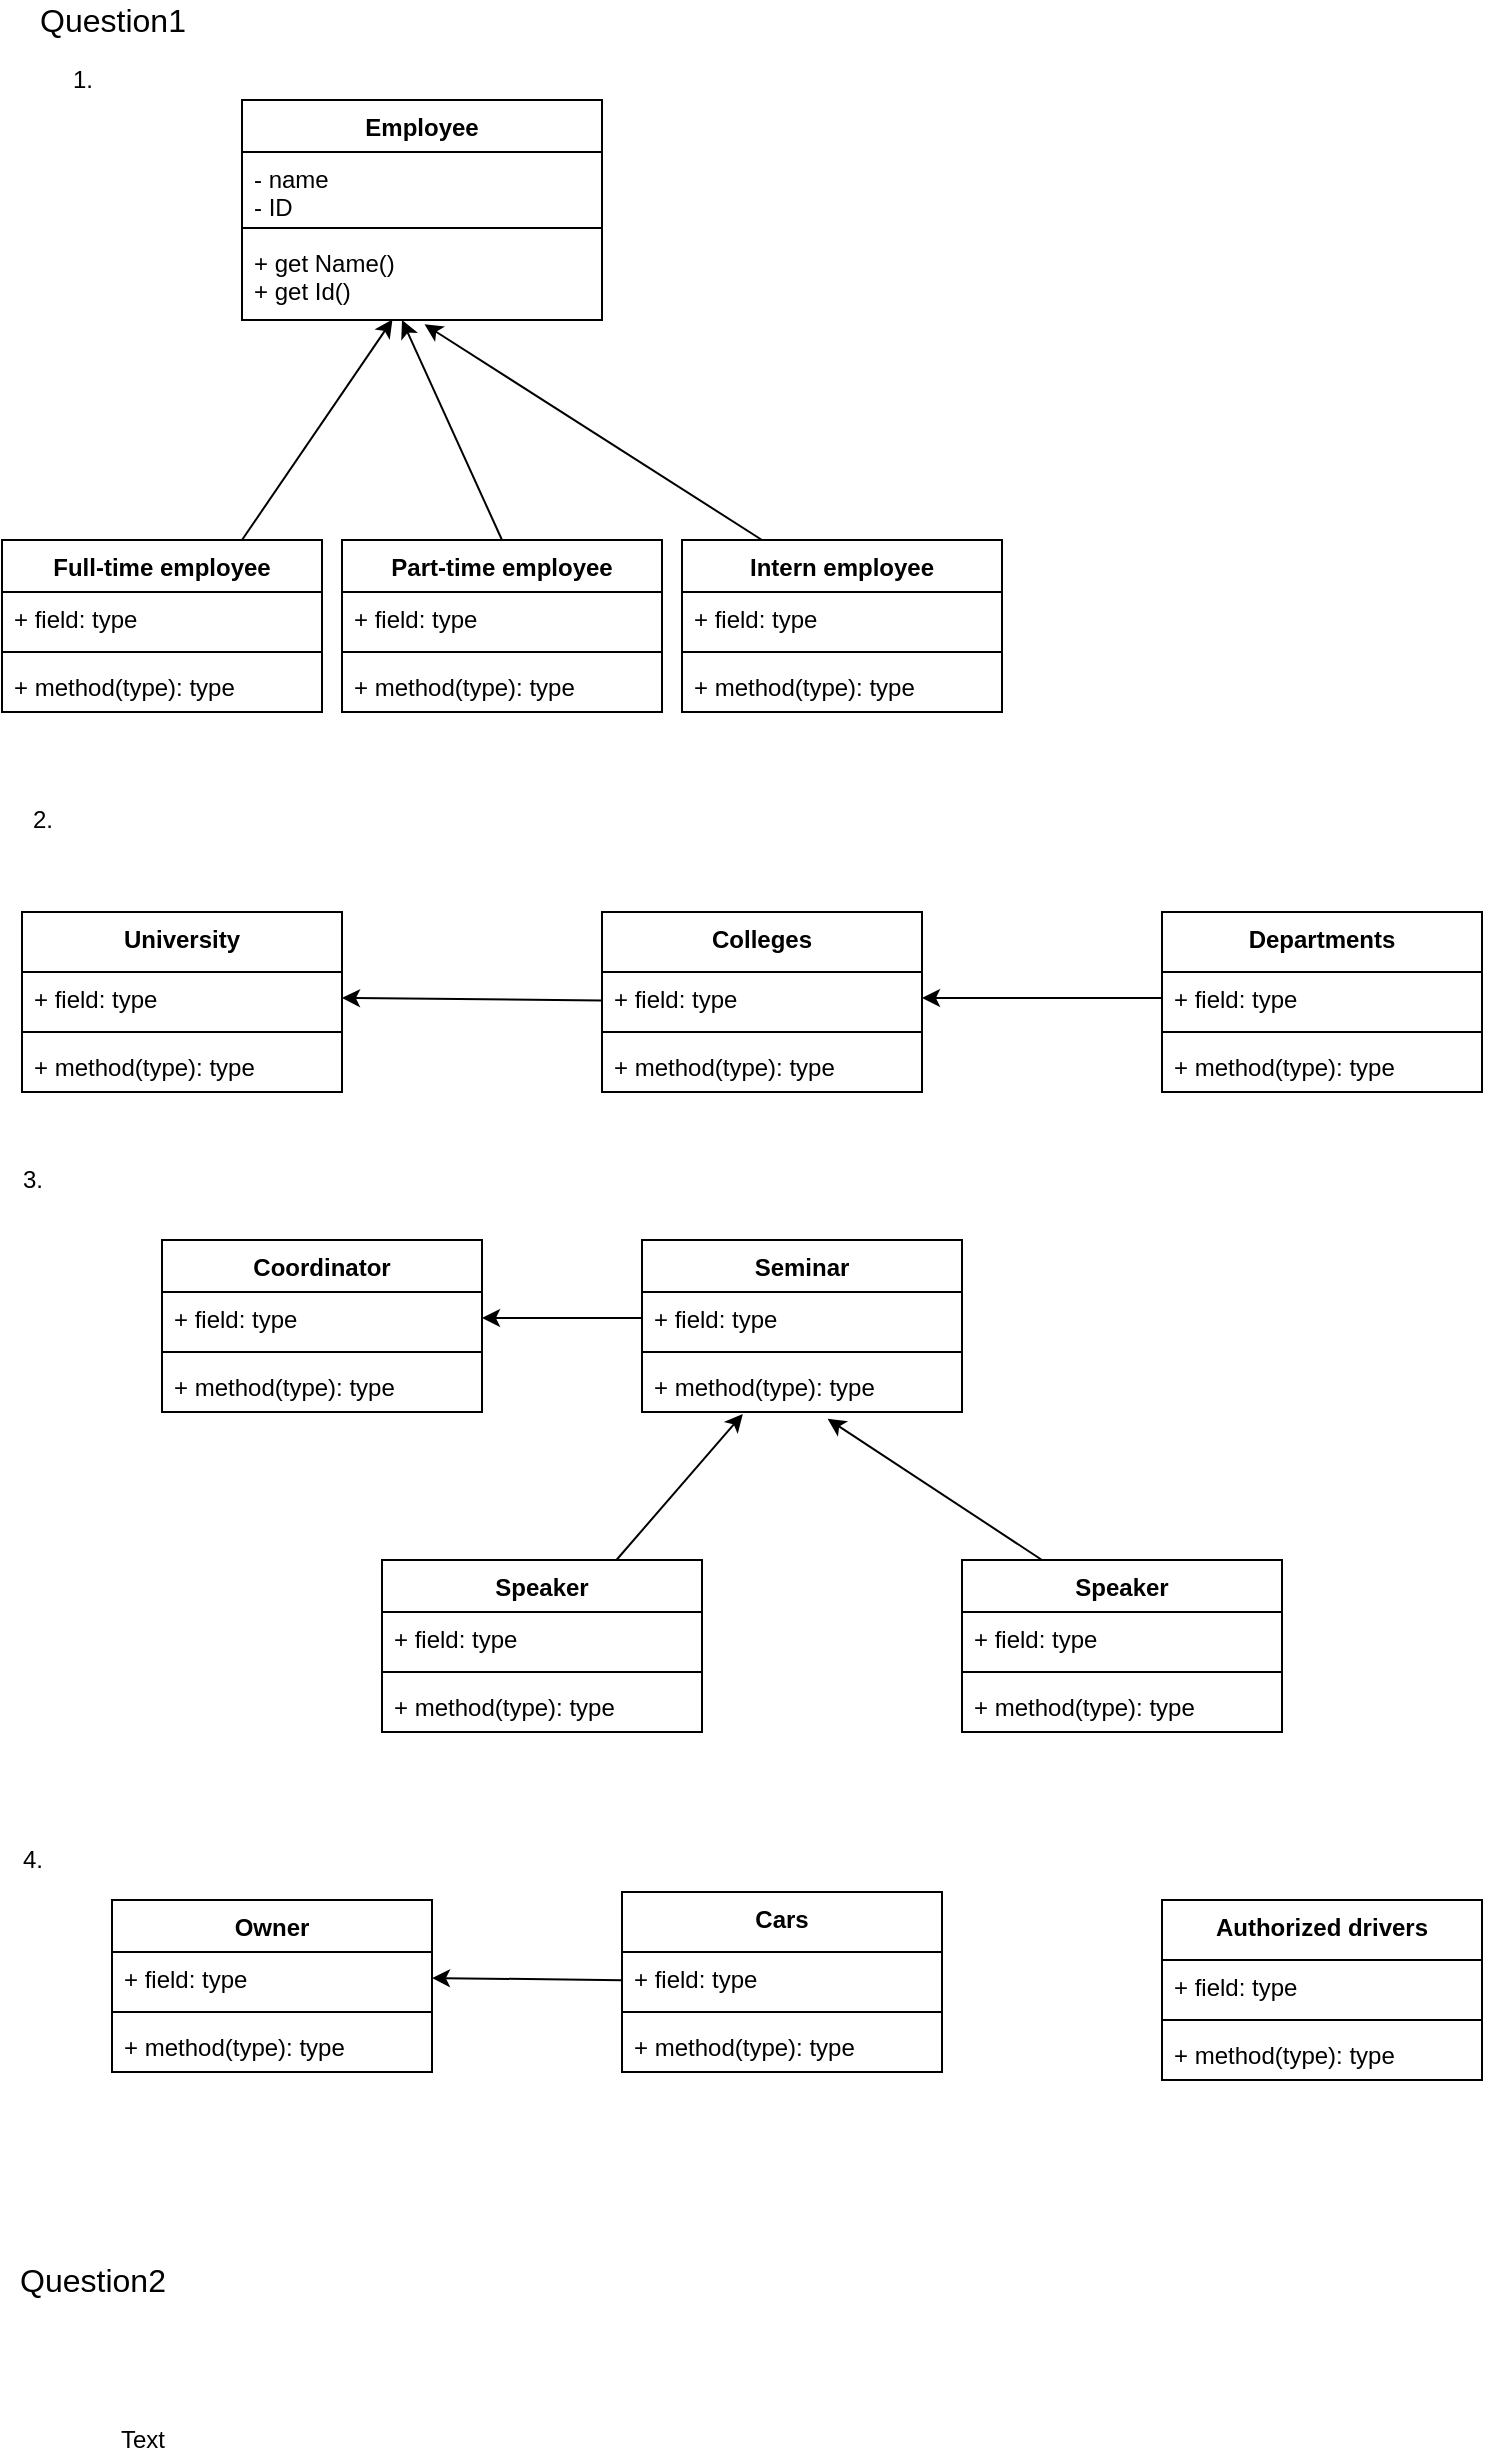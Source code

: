 <mxfile version="15.2.9" type="github">
  <diagram name="Page-1" id="929967ad-93f9-6ef4-fab6-5d389245f69c">
    <mxGraphModel dx="1038" dy="579" grid="1" gridSize="10" guides="1" tooltips="1" connect="1" arrows="1" fold="1" page="1" pageScale="1.5" pageWidth="1169" pageHeight="826" background="none" math="0" shadow="0">
      <root>
        <mxCell id="0" style=";html=1;" />
        <mxCell id="1" style=";html=1;" parent="0" />
        <mxCell id="pVyKS3Zhb-aqhYv4_YSG-1" value="&lt;font style=&quot;font-size: 16px&quot;&gt;Question1&lt;/font&gt;" style="text;html=1;resizable=0;autosize=1;align=center;verticalAlign=middle;points=[];fillColor=none;strokeColor=none;rounded=0;" vertex="1" parent="1">
          <mxGeometry x="20" y="40" width="90" height="20" as="geometry" />
        </mxCell>
        <mxCell id="pVyKS3Zhb-aqhYv4_YSG-3" value="1." style="text;html=1;resizable=0;autosize=1;align=center;verticalAlign=middle;points=[];fillColor=none;strokeColor=none;rounded=0;" vertex="1" parent="1">
          <mxGeometry x="35" y="70" width="30" height="20" as="geometry" />
        </mxCell>
        <mxCell id="pVyKS3Zhb-aqhYv4_YSG-24" value="Employee" style="swimlane;fontStyle=1;align=center;verticalAlign=top;childLayout=stackLayout;horizontal=1;startSize=26;horizontalStack=0;resizeParent=1;resizeParentMax=0;resizeLast=0;collapsible=1;marginBottom=0;" vertex="1" parent="1">
          <mxGeometry x="130" y="90" width="180" height="110" as="geometry" />
        </mxCell>
        <mxCell id="pVyKS3Zhb-aqhYv4_YSG-25" value="- name&#xa;- ID" style="text;strokeColor=none;fillColor=none;align=left;verticalAlign=top;spacingLeft=4;spacingRight=4;overflow=hidden;rotatable=0;points=[[0,0.5],[1,0.5]];portConstraint=eastwest;" vertex="1" parent="pVyKS3Zhb-aqhYv4_YSG-24">
          <mxGeometry y="26" width="180" height="34" as="geometry" />
        </mxCell>
        <mxCell id="pVyKS3Zhb-aqhYv4_YSG-26" value="" style="line;strokeWidth=1;fillColor=none;align=left;verticalAlign=middle;spacingTop=-1;spacingLeft=3;spacingRight=3;rotatable=0;labelPosition=right;points=[];portConstraint=eastwest;" vertex="1" parent="pVyKS3Zhb-aqhYv4_YSG-24">
          <mxGeometry y="60" width="180" height="8" as="geometry" />
        </mxCell>
        <mxCell id="pVyKS3Zhb-aqhYv4_YSG-27" value="+ get Name()&#xa;+ get Id()" style="text;strokeColor=none;fillColor=none;align=left;verticalAlign=top;spacingLeft=4;spacingRight=4;overflow=hidden;rotatable=0;points=[[0,0.5],[1,0.5]];portConstraint=eastwest;" vertex="1" parent="pVyKS3Zhb-aqhYv4_YSG-24">
          <mxGeometry y="68" width="180" height="42" as="geometry" />
        </mxCell>
        <mxCell id="pVyKS3Zhb-aqhYv4_YSG-68" style="edgeStyle=none;rounded=0;orthogonalLoop=1;jettySize=auto;html=1;exitX=0.25;exitY=0;exitDx=0;exitDy=0;entryX=0.507;entryY=1.052;entryDx=0;entryDy=0;entryPerimeter=0;" edge="1" parent="1" source="pVyKS3Zhb-aqhYv4_YSG-32" target="pVyKS3Zhb-aqhYv4_YSG-27">
          <mxGeometry relative="1" as="geometry" />
        </mxCell>
        <mxCell id="pVyKS3Zhb-aqhYv4_YSG-32" value="Intern employee" style="swimlane;fontStyle=1;align=center;verticalAlign=top;childLayout=stackLayout;horizontal=1;startSize=26;horizontalStack=0;resizeParent=1;resizeParentMax=0;resizeLast=0;collapsible=1;marginBottom=0;" vertex="1" parent="1">
          <mxGeometry x="350" y="310" width="160" height="86" as="geometry" />
        </mxCell>
        <mxCell id="pVyKS3Zhb-aqhYv4_YSG-33" value="+ field: type" style="text;strokeColor=none;fillColor=none;align=left;verticalAlign=top;spacingLeft=4;spacingRight=4;overflow=hidden;rotatable=0;points=[[0,0.5],[1,0.5]];portConstraint=eastwest;" vertex="1" parent="pVyKS3Zhb-aqhYv4_YSG-32">
          <mxGeometry y="26" width="160" height="26" as="geometry" />
        </mxCell>
        <mxCell id="pVyKS3Zhb-aqhYv4_YSG-34" value="" style="line;strokeWidth=1;fillColor=none;align=left;verticalAlign=middle;spacingTop=-1;spacingLeft=3;spacingRight=3;rotatable=0;labelPosition=right;points=[];portConstraint=eastwest;" vertex="1" parent="pVyKS3Zhb-aqhYv4_YSG-32">
          <mxGeometry y="52" width="160" height="8" as="geometry" />
        </mxCell>
        <mxCell id="pVyKS3Zhb-aqhYv4_YSG-35" value="+ method(type): type" style="text;strokeColor=none;fillColor=none;align=left;verticalAlign=top;spacingLeft=4;spacingRight=4;overflow=hidden;rotatable=0;points=[[0,0.5],[1,0.5]];portConstraint=eastwest;" vertex="1" parent="pVyKS3Zhb-aqhYv4_YSG-32">
          <mxGeometry y="60" width="160" height="26" as="geometry" />
        </mxCell>
        <mxCell id="pVyKS3Zhb-aqhYv4_YSG-67" style="edgeStyle=none;rounded=0;orthogonalLoop=1;jettySize=auto;html=1;exitX=0.5;exitY=0;exitDx=0;exitDy=0;" edge="1" parent="1" source="pVyKS3Zhb-aqhYv4_YSG-36">
          <mxGeometry relative="1" as="geometry">
            <mxPoint x="210" y="200" as="targetPoint" />
          </mxGeometry>
        </mxCell>
        <mxCell id="pVyKS3Zhb-aqhYv4_YSG-36" value="Part-time employee" style="swimlane;fontStyle=1;align=center;verticalAlign=top;childLayout=stackLayout;horizontal=1;startSize=26;horizontalStack=0;resizeParent=1;resizeParentMax=0;resizeLast=0;collapsible=1;marginBottom=0;" vertex="1" parent="1">
          <mxGeometry x="180" y="310" width="160" height="86" as="geometry" />
        </mxCell>
        <mxCell id="pVyKS3Zhb-aqhYv4_YSG-37" value="+ field: type" style="text;strokeColor=none;fillColor=none;align=left;verticalAlign=top;spacingLeft=4;spacingRight=4;overflow=hidden;rotatable=0;points=[[0,0.5],[1,0.5]];portConstraint=eastwest;" vertex="1" parent="pVyKS3Zhb-aqhYv4_YSG-36">
          <mxGeometry y="26" width="160" height="26" as="geometry" />
        </mxCell>
        <mxCell id="pVyKS3Zhb-aqhYv4_YSG-38" value="" style="line;strokeWidth=1;fillColor=none;align=left;verticalAlign=middle;spacingTop=-1;spacingLeft=3;spacingRight=3;rotatable=0;labelPosition=right;points=[];portConstraint=eastwest;" vertex="1" parent="pVyKS3Zhb-aqhYv4_YSG-36">
          <mxGeometry y="52" width="160" height="8" as="geometry" />
        </mxCell>
        <mxCell id="pVyKS3Zhb-aqhYv4_YSG-39" value="+ method(type): type" style="text;strokeColor=none;fillColor=none;align=left;verticalAlign=top;spacingLeft=4;spacingRight=4;overflow=hidden;rotatable=0;points=[[0,0.5],[1,0.5]];portConstraint=eastwest;" vertex="1" parent="pVyKS3Zhb-aqhYv4_YSG-36">
          <mxGeometry y="60" width="160" height="26" as="geometry" />
        </mxCell>
        <mxCell id="pVyKS3Zhb-aqhYv4_YSG-66" style="edgeStyle=none;rounded=0;orthogonalLoop=1;jettySize=auto;html=1;exitX=0.75;exitY=0;exitDx=0;exitDy=0;entryX=0.418;entryY=0.995;entryDx=0;entryDy=0;entryPerimeter=0;" edge="1" parent="1" source="pVyKS3Zhb-aqhYv4_YSG-40" target="pVyKS3Zhb-aqhYv4_YSG-27">
          <mxGeometry relative="1" as="geometry" />
        </mxCell>
        <mxCell id="pVyKS3Zhb-aqhYv4_YSG-40" value="Full-time employee" style="swimlane;fontStyle=1;align=center;verticalAlign=top;childLayout=stackLayout;horizontal=1;startSize=26;horizontalStack=0;resizeParent=1;resizeParentMax=0;resizeLast=0;collapsible=1;marginBottom=0;" vertex="1" parent="1">
          <mxGeometry x="10" y="310" width="160" height="86" as="geometry" />
        </mxCell>
        <mxCell id="pVyKS3Zhb-aqhYv4_YSG-41" value="+ field: type" style="text;strokeColor=none;fillColor=none;align=left;verticalAlign=top;spacingLeft=4;spacingRight=4;overflow=hidden;rotatable=0;points=[[0,0.5],[1,0.5]];portConstraint=eastwest;" vertex="1" parent="pVyKS3Zhb-aqhYv4_YSG-40">
          <mxGeometry y="26" width="160" height="26" as="geometry" />
        </mxCell>
        <mxCell id="pVyKS3Zhb-aqhYv4_YSG-42" value="" style="line;strokeWidth=1;fillColor=none;align=left;verticalAlign=middle;spacingTop=-1;spacingLeft=3;spacingRight=3;rotatable=0;labelPosition=right;points=[];portConstraint=eastwest;" vertex="1" parent="pVyKS3Zhb-aqhYv4_YSG-40">
          <mxGeometry y="52" width="160" height="8" as="geometry" />
        </mxCell>
        <mxCell id="pVyKS3Zhb-aqhYv4_YSG-43" value="+ method(type): type" style="text;strokeColor=none;fillColor=none;align=left;verticalAlign=top;spacingLeft=4;spacingRight=4;overflow=hidden;rotatable=0;points=[[0,0.5],[1,0.5]];portConstraint=eastwest;" vertex="1" parent="pVyKS3Zhb-aqhYv4_YSG-40">
          <mxGeometry y="60" width="160" height="26" as="geometry" />
        </mxCell>
        <mxCell id="pVyKS3Zhb-aqhYv4_YSG-44" value="2." style="text;html=1;resizable=0;autosize=1;align=center;verticalAlign=middle;points=[];fillColor=none;strokeColor=none;rounded=0;" vertex="1" parent="1">
          <mxGeometry x="15" y="440" width="30" height="20" as="geometry" />
        </mxCell>
        <mxCell id="pVyKS3Zhb-aqhYv4_YSG-45" value="University" style="swimlane;fontStyle=1;align=center;verticalAlign=top;childLayout=stackLayout;horizontal=1;startSize=30;horizontalStack=0;resizeParent=1;resizeParentMax=0;resizeLast=0;collapsible=1;marginBottom=0;" vertex="1" parent="1">
          <mxGeometry x="20" y="496" width="160" height="90" as="geometry" />
        </mxCell>
        <mxCell id="pVyKS3Zhb-aqhYv4_YSG-46" value="+ field: type" style="text;strokeColor=none;fillColor=none;align=left;verticalAlign=top;spacingLeft=4;spacingRight=4;overflow=hidden;rotatable=0;points=[[0,0.5],[1,0.5]];portConstraint=eastwest;" vertex="1" parent="pVyKS3Zhb-aqhYv4_YSG-45">
          <mxGeometry y="30" width="160" height="26" as="geometry" />
        </mxCell>
        <mxCell id="pVyKS3Zhb-aqhYv4_YSG-47" value="" style="line;strokeWidth=1;fillColor=none;align=left;verticalAlign=middle;spacingTop=-1;spacingLeft=3;spacingRight=3;rotatable=0;labelPosition=right;points=[];portConstraint=eastwest;" vertex="1" parent="pVyKS3Zhb-aqhYv4_YSG-45">
          <mxGeometry y="56" width="160" height="8" as="geometry" />
        </mxCell>
        <mxCell id="pVyKS3Zhb-aqhYv4_YSG-48" value="+ method(type): type" style="text;strokeColor=none;fillColor=none;align=left;verticalAlign=top;spacingLeft=4;spacingRight=4;overflow=hidden;rotatable=0;points=[[0,0.5],[1,0.5]];portConstraint=eastwest;" vertex="1" parent="pVyKS3Zhb-aqhYv4_YSG-45">
          <mxGeometry y="64" width="160" height="26" as="geometry" />
        </mxCell>
        <mxCell id="pVyKS3Zhb-aqhYv4_YSG-61" style="edgeStyle=none;rounded=0;orthogonalLoop=1;jettySize=auto;html=1;entryX=1;entryY=0.5;entryDx=0;entryDy=0;" edge="1" parent="1" source="pVyKS3Zhb-aqhYv4_YSG-49" target="pVyKS3Zhb-aqhYv4_YSG-46">
          <mxGeometry relative="1" as="geometry" />
        </mxCell>
        <mxCell id="pVyKS3Zhb-aqhYv4_YSG-49" value="Colleges" style="swimlane;fontStyle=1;align=center;verticalAlign=top;childLayout=stackLayout;horizontal=1;startSize=30;horizontalStack=0;resizeParent=1;resizeParentMax=0;resizeLast=0;collapsible=1;marginBottom=0;" vertex="1" parent="1">
          <mxGeometry x="310" y="496" width="160" height="90" as="geometry" />
        </mxCell>
        <mxCell id="pVyKS3Zhb-aqhYv4_YSG-50" value="+ field: type" style="text;strokeColor=none;fillColor=none;align=left;verticalAlign=top;spacingLeft=4;spacingRight=4;overflow=hidden;rotatable=0;points=[[0,0.5],[1,0.5]];portConstraint=eastwest;" vertex="1" parent="pVyKS3Zhb-aqhYv4_YSG-49">
          <mxGeometry y="30" width="160" height="26" as="geometry" />
        </mxCell>
        <mxCell id="pVyKS3Zhb-aqhYv4_YSG-51" value="" style="line;strokeWidth=1;fillColor=none;align=left;verticalAlign=middle;spacingTop=-1;spacingLeft=3;spacingRight=3;rotatable=0;labelPosition=right;points=[];portConstraint=eastwest;" vertex="1" parent="pVyKS3Zhb-aqhYv4_YSG-49">
          <mxGeometry y="56" width="160" height="8" as="geometry" />
        </mxCell>
        <mxCell id="pVyKS3Zhb-aqhYv4_YSG-52" value="+ method(type): type" style="text;strokeColor=none;fillColor=none;align=left;verticalAlign=top;spacingLeft=4;spacingRight=4;overflow=hidden;rotatable=0;points=[[0,0.5],[1,0.5]];portConstraint=eastwest;" vertex="1" parent="pVyKS3Zhb-aqhYv4_YSG-49">
          <mxGeometry y="64" width="160" height="26" as="geometry" />
        </mxCell>
        <mxCell id="pVyKS3Zhb-aqhYv4_YSG-54" value="Departments" style="swimlane;fontStyle=1;align=center;verticalAlign=top;childLayout=stackLayout;horizontal=1;startSize=30;horizontalStack=0;resizeParent=1;resizeParentMax=0;resizeLast=0;collapsible=1;marginBottom=0;" vertex="1" parent="1">
          <mxGeometry x="590" y="496" width="160" height="90" as="geometry" />
        </mxCell>
        <mxCell id="pVyKS3Zhb-aqhYv4_YSG-55" value="+ field: type" style="text;strokeColor=none;fillColor=none;align=left;verticalAlign=top;spacingLeft=4;spacingRight=4;overflow=hidden;rotatable=0;points=[[0,0.5],[1,0.5]];portConstraint=eastwest;" vertex="1" parent="pVyKS3Zhb-aqhYv4_YSG-54">
          <mxGeometry y="30" width="160" height="26" as="geometry" />
        </mxCell>
        <mxCell id="pVyKS3Zhb-aqhYv4_YSG-56" value="" style="line;strokeWidth=1;fillColor=none;align=left;verticalAlign=middle;spacingTop=-1;spacingLeft=3;spacingRight=3;rotatable=0;labelPosition=right;points=[];portConstraint=eastwest;" vertex="1" parent="pVyKS3Zhb-aqhYv4_YSG-54">
          <mxGeometry y="56" width="160" height="8" as="geometry" />
        </mxCell>
        <mxCell id="pVyKS3Zhb-aqhYv4_YSG-57" value="+ method(type): type" style="text;strokeColor=none;fillColor=none;align=left;verticalAlign=top;spacingLeft=4;spacingRight=4;overflow=hidden;rotatable=0;points=[[0,0.5],[1,0.5]];portConstraint=eastwest;" vertex="1" parent="pVyKS3Zhb-aqhYv4_YSG-54">
          <mxGeometry y="64" width="160" height="26" as="geometry" />
        </mxCell>
        <mxCell id="pVyKS3Zhb-aqhYv4_YSG-62" style="edgeStyle=none;rounded=0;orthogonalLoop=1;jettySize=auto;html=1;entryX=1;entryY=0.5;entryDx=0;entryDy=0;" edge="1" parent="1" source="pVyKS3Zhb-aqhYv4_YSG-55" target="pVyKS3Zhb-aqhYv4_YSG-50">
          <mxGeometry relative="1" as="geometry" />
        </mxCell>
        <mxCell id="pVyKS3Zhb-aqhYv4_YSG-63" value="3." style="text;html=1;resizable=0;autosize=1;align=center;verticalAlign=middle;points=[];fillColor=none;strokeColor=none;rounded=0;" vertex="1" parent="1">
          <mxGeometry x="10" y="620" width="30" height="20" as="geometry" />
        </mxCell>
        <mxCell id="pVyKS3Zhb-aqhYv4_YSG-69" value="Coordinator" style="swimlane;fontStyle=1;align=center;verticalAlign=top;childLayout=stackLayout;horizontal=1;startSize=26;horizontalStack=0;resizeParent=1;resizeParentMax=0;resizeLast=0;collapsible=1;marginBottom=0;" vertex="1" parent="1">
          <mxGeometry x="90" y="660" width="160" height="86" as="geometry" />
        </mxCell>
        <mxCell id="pVyKS3Zhb-aqhYv4_YSG-70" value="+ field: type" style="text;strokeColor=none;fillColor=none;align=left;verticalAlign=top;spacingLeft=4;spacingRight=4;overflow=hidden;rotatable=0;points=[[0,0.5],[1,0.5]];portConstraint=eastwest;" vertex="1" parent="pVyKS3Zhb-aqhYv4_YSG-69">
          <mxGeometry y="26" width="160" height="26" as="geometry" />
        </mxCell>
        <mxCell id="pVyKS3Zhb-aqhYv4_YSG-71" value="" style="line;strokeWidth=1;fillColor=none;align=left;verticalAlign=middle;spacingTop=-1;spacingLeft=3;spacingRight=3;rotatable=0;labelPosition=right;points=[];portConstraint=eastwest;" vertex="1" parent="pVyKS3Zhb-aqhYv4_YSG-69">
          <mxGeometry y="52" width="160" height="8" as="geometry" />
        </mxCell>
        <mxCell id="pVyKS3Zhb-aqhYv4_YSG-72" value="+ method(type): type" style="text;strokeColor=none;fillColor=none;align=left;verticalAlign=top;spacingLeft=4;spacingRight=4;overflow=hidden;rotatable=0;points=[[0,0.5],[1,0.5]];portConstraint=eastwest;" vertex="1" parent="pVyKS3Zhb-aqhYv4_YSG-69">
          <mxGeometry y="60" width="160" height="26" as="geometry" />
        </mxCell>
        <mxCell id="pVyKS3Zhb-aqhYv4_YSG-89" style="edgeStyle=none;rounded=0;orthogonalLoop=1;jettySize=auto;html=1;entryX=0.315;entryY=1.038;entryDx=0;entryDy=0;entryPerimeter=0;" edge="1" parent="1" source="pVyKS3Zhb-aqhYv4_YSG-77" target="pVyKS3Zhb-aqhYv4_YSG-88">
          <mxGeometry relative="1" as="geometry" />
        </mxCell>
        <mxCell id="pVyKS3Zhb-aqhYv4_YSG-77" value="Speaker" style="swimlane;fontStyle=1;align=center;verticalAlign=top;childLayout=stackLayout;horizontal=1;startSize=26;horizontalStack=0;resizeParent=1;resizeParentMax=0;resizeLast=0;collapsible=1;marginBottom=0;" vertex="1" parent="1">
          <mxGeometry x="200" y="820" width="160" height="86" as="geometry" />
        </mxCell>
        <mxCell id="pVyKS3Zhb-aqhYv4_YSG-78" value="+ field: type" style="text;strokeColor=none;fillColor=none;align=left;verticalAlign=top;spacingLeft=4;spacingRight=4;overflow=hidden;rotatable=0;points=[[0,0.5],[1,0.5]];portConstraint=eastwest;" vertex="1" parent="pVyKS3Zhb-aqhYv4_YSG-77">
          <mxGeometry y="26" width="160" height="26" as="geometry" />
        </mxCell>
        <mxCell id="pVyKS3Zhb-aqhYv4_YSG-79" value="" style="line;strokeWidth=1;fillColor=none;align=left;verticalAlign=middle;spacingTop=-1;spacingLeft=3;spacingRight=3;rotatable=0;labelPosition=right;points=[];portConstraint=eastwest;" vertex="1" parent="pVyKS3Zhb-aqhYv4_YSG-77">
          <mxGeometry y="52" width="160" height="8" as="geometry" />
        </mxCell>
        <mxCell id="pVyKS3Zhb-aqhYv4_YSG-80" value="+ method(type): type" style="text;strokeColor=none;fillColor=none;align=left;verticalAlign=top;spacingLeft=4;spacingRight=4;overflow=hidden;rotatable=0;points=[[0,0.5],[1,0.5]];portConstraint=eastwest;" vertex="1" parent="pVyKS3Zhb-aqhYv4_YSG-77">
          <mxGeometry y="60" width="160" height="26" as="geometry" />
        </mxCell>
        <mxCell id="pVyKS3Zhb-aqhYv4_YSG-90" style="edgeStyle=none;rounded=0;orthogonalLoop=1;jettySize=auto;html=1;exitX=0.25;exitY=0;exitDx=0;exitDy=0;entryX=0.58;entryY=1.131;entryDx=0;entryDy=0;entryPerimeter=0;" edge="1" parent="1" source="pVyKS3Zhb-aqhYv4_YSG-81" target="pVyKS3Zhb-aqhYv4_YSG-88">
          <mxGeometry relative="1" as="geometry" />
        </mxCell>
        <mxCell id="pVyKS3Zhb-aqhYv4_YSG-81" value="Speaker" style="swimlane;fontStyle=1;align=center;verticalAlign=top;childLayout=stackLayout;horizontal=1;startSize=26;horizontalStack=0;resizeParent=1;resizeParentMax=0;resizeLast=0;collapsible=1;marginBottom=0;" vertex="1" parent="1">
          <mxGeometry x="490" y="820" width="160" height="86" as="geometry" />
        </mxCell>
        <mxCell id="pVyKS3Zhb-aqhYv4_YSG-82" value="+ field: type" style="text;strokeColor=none;fillColor=none;align=left;verticalAlign=top;spacingLeft=4;spacingRight=4;overflow=hidden;rotatable=0;points=[[0,0.5],[1,0.5]];portConstraint=eastwest;" vertex="1" parent="pVyKS3Zhb-aqhYv4_YSG-81">
          <mxGeometry y="26" width="160" height="26" as="geometry" />
        </mxCell>
        <mxCell id="pVyKS3Zhb-aqhYv4_YSG-83" value="" style="line;strokeWidth=1;fillColor=none;align=left;verticalAlign=middle;spacingTop=-1;spacingLeft=3;spacingRight=3;rotatable=0;labelPosition=right;points=[];portConstraint=eastwest;" vertex="1" parent="pVyKS3Zhb-aqhYv4_YSG-81">
          <mxGeometry y="52" width="160" height="8" as="geometry" />
        </mxCell>
        <mxCell id="pVyKS3Zhb-aqhYv4_YSG-84" value="+ method(type): type" style="text;strokeColor=none;fillColor=none;align=left;verticalAlign=top;spacingLeft=4;spacingRight=4;overflow=hidden;rotatable=0;points=[[0,0.5],[1,0.5]];portConstraint=eastwest;" vertex="1" parent="pVyKS3Zhb-aqhYv4_YSG-81">
          <mxGeometry y="60" width="160" height="26" as="geometry" />
        </mxCell>
        <mxCell id="pVyKS3Zhb-aqhYv4_YSG-85" value="Seminar" style="swimlane;fontStyle=1;align=center;verticalAlign=top;childLayout=stackLayout;horizontal=1;startSize=26;horizontalStack=0;resizeParent=1;resizeParentMax=0;resizeLast=0;collapsible=1;marginBottom=0;" vertex="1" parent="1">
          <mxGeometry x="330" y="660" width="160" height="86" as="geometry" />
        </mxCell>
        <mxCell id="pVyKS3Zhb-aqhYv4_YSG-86" value="+ field: type" style="text;strokeColor=none;fillColor=none;align=left;verticalAlign=top;spacingLeft=4;spacingRight=4;overflow=hidden;rotatable=0;points=[[0,0.5],[1,0.5]];portConstraint=eastwest;" vertex="1" parent="pVyKS3Zhb-aqhYv4_YSG-85">
          <mxGeometry y="26" width="160" height="26" as="geometry" />
        </mxCell>
        <mxCell id="pVyKS3Zhb-aqhYv4_YSG-87" value="" style="line;strokeWidth=1;fillColor=none;align=left;verticalAlign=middle;spacingTop=-1;spacingLeft=3;spacingRight=3;rotatable=0;labelPosition=right;points=[];portConstraint=eastwest;" vertex="1" parent="pVyKS3Zhb-aqhYv4_YSG-85">
          <mxGeometry y="52" width="160" height="8" as="geometry" />
        </mxCell>
        <mxCell id="pVyKS3Zhb-aqhYv4_YSG-88" value="+ method(type): type" style="text;strokeColor=none;fillColor=none;align=left;verticalAlign=top;spacingLeft=4;spacingRight=4;overflow=hidden;rotatable=0;points=[[0,0.5],[1,0.5]];portConstraint=eastwest;" vertex="1" parent="pVyKS3Zhb-aqhYv4_YSG-85">
          <mxGeometry y="60" width="160" height="26" as="geometry" />
        </mxCell>
        <mxCell id="pVyKS3Zhb-aqhYv4_YSG-91" style="edgeStyle=none;rounded=0;orthogonalLoop=1;jettySize=auto;html=1;exitX=0;exitY=0.5;exitDx=0;exitDy=0;entryX=1;entryY=0.5;entryDx=0;entryDy=0;" edge="1" parent="1" source="pVyKS3Zhb-aqhYv4_YSG-86" target="pVyKS3Zhb-aqhYv4_YSG-70">
          <mxGeometry relative="1" as="geometry" />
        </mxCell>
        <mxCell id="pVyKS3Zhb-aqhYv4_YSG-92" value="4." style="text;html=1;resizable=0;autosize=1;align=center;verticalAlign=middle;points=[];fillColor=none;strokeColor=none;rounded=0;" vertex="1" parent="1">
          <mxGeometry x="10" y="960" width="30" height="20" as="geometry" />
        </mxCell>
        <mxCell id="pVyKS3Zhb-aqhYv4_YSG-111" style="edgeStyle=none;rounded=0;orthogonalLoop=1;jettySize=auto;html=1;entryX=1;entryY=0.5;entryDx=0;entryDy=0;" edge="1" parent="1" source="pVyKS3Zhb-aqhYv4_YSG-93" target="pVyKS3Zhb-aqhYv4_YSG-98">
          <mxGeometry relative="1" as="geometry" />
        </mxCell>
        <mxCell id="pVyKS3Zhb-aqhYv4_YSG-93" value="Cars" style="swimlane;fontStyle=1;align=center;verticalAlign=top;childLayout=stackLayout;horizontal=1;startSize=30;horizontalStack=0;resizeParent=1;resizeParentMax=0;resizeLast=0;collapsible=1;marginBottom=0;" vertex="1" parent="1">
          <mxGeometry x="320" y="986" width="160" height="90" as="geometry" />
        </mxCell>
        <mxCell id="pVyKS3Zhb-aqhYv4_YSG-94" value="+ field: type" style="text;strokeColor=none;fillColor=none;align=left;verticalAlign=top;spacingLeft=4;spacingRight=4;overflow=hidden;rotatable=0;points=[[0,0.5],[1,0.5]];portConstraint=eastwest;" vertex="1" parent="pVyKS3Zhb-aqhYv4_YSG-93">
          <mxGeometry y="30" width="160" height="26" as="geometry" />
        </mxCell>
        <mxCell id="pVyKS3Zhb-aqhYv4_YSG-95" value="" style="line;strokeWidth=1;fillColor=none;align=left;verticalAlign=middle;spacingTop=-1;spacingLeft=3;spacingRight=3;rotatable=0;labelPosition=right;points=[];portConstraint=eastwest;" vertex="1" parent="pVyKS3Zhb-aqhYv4_YSG-93">
          <mxGeometry y="56" width="160" height="8" as="geometry" />
        </mxCell>
        <mxCell id="pVyKS3Zhb-aqhYv4_YSG-96" value="+ method(type): type" style="text;strokeColor=none;fillColor=none;align=left;verticalAlign=top;spacingLeft=4;spacingRight=4;overflow=hidden;rotatable=0;points=[[0,0.5],[1,0.5]];portConstraint=eastwest;" vertex="1" parent="pVyKS3Zhb-aqhYv4_YSG-93">
          <mxGeometry y="64" width="160" height="26" as="geometry" />
        </mxCell>
        <mxCell id="pVyKS3Zhb-aqhYv4_YSG-97" value="Owner" style="swimlane;fontStyle=1;align=center;verticalAlign=top;childLayout=stackLayout;horizontal=1;startSize=26;horizontalStack=0;resizeParent=1;resizeParentMax=0;resizeLast=0;collapsible=1;marginBottom=0;" vertex="1" parent="1">
          <mxGeometry x="65" y="990" width="160" height="86" as="geometry" />
        </mxCell>
        <mxCell id="pVyKS3Zhb-aqhYv4_YSG-98" value="+ field: type" style="text;strokeColor=none;fillColor=none;align=left;verticalAlign=top;spacingLeft=4;spacingRight=4;overflow=hidden;rotatable=0;points=[[0,0.5],[1,0.5]];portConstraint=eastwest;" vertex="1" parent="pVyKS3Zhb-aqhYv4_YSG-97">
          <mxGeometry y="26" width="160" height="26" as="geometry" />
        </mxCell>
        <mxCell id="pVyKS3Zhb-aqhYv4_YSG-99" value="" style="line;strokeWidth=1;fillColor=none;align=left;verticalAlign=middle;spacingTop=-1;spacingLeft=3;spacingRight=3;rotatable=0;labelPosition=right;points=[];portConstraint=eastwest;" vertex="1" parent="pVyKS3Zhb-aqhYv4_YSG-97">
          <mxGeometry y="52" width="160" height="8" as="geometry" />
        </mxCell>
        <mxCell id="pVyKS3Zhb-aqhYv4_YSG-100" value="+ method(type): type" style="text;strokeColor=none;fillColor=none;align=left;verticalAlign=top;spacingLeft=4;spacingRight=4;overflow=hidden;rotatable=0;points=[[0,0.5],[1,0.5]];portConstraint=eastwest;" vertex="1" parent="pVyKS3Zhb-aqhYv4_YSG-97">
          <mxGeometry y="60" width="160" height="26" as="geometry" />
        </mxCell>
        <mxCell id="pVyKS3Zhb-aqhYv4_YSG-101" value="Authorized drivers" style="swimlane;fontStyle=1;align=center;verticalAlign=top;childLayout=stackLayout;horizontal=1;startSize=30;horizontalStack=0;resizeParent=1;resizeParentMax=0;resizeLast=0;collapsible=1;marginBottom=0;" vertex="1" parent="1">
          <mxGeometry x="590" y="990" width="160" height="90" as="geometry" />
        </mxCell>
        <mxCell id="pVyKS3Zhb-aqhYv4_YSG-102" value="+ field: type" style="text;strokeColor=none;fillColor=none;align=left;verticalAlign=top;spacingLeft=4;spacingRight=4;overflow=hidden;rotatable=0;points=[[0,0.5],[1,0.5]];portConstraint=eastwest;" vertex="1" parent="pVyKS3Zhb-aqhYv4_YSG-101">
          <mxGeometry y="30" width="160" height="26" as="geometry" />
        </mxCell>
        <mxCell id="pVyKS3Zhb-aqhYv4_YSG-103" value="" style="line;strokeWidth=1;fillColor=none;align=left;verticalAlign=middle;spacingTop=-1;spacingLeft=3;spacingRight=3;rotatable=0;labelPosition=right;points=[];portConstraint=eastwest;" vertex="1" parent="pVyKS3Zhb-aqhYv4_YSG-101">
          <mxGeometry y="56" width="160" height="8" as="geometry" />
        </mxCell>
        <mxCell id="pVyKS3Zhb-aqhYv4_YSG-104" value="+ method(type): type" style="text;strokeColor=none;fillColor=none;align=left;verticalAlign=top;spacingLeft=4;spacingRight=4;overflow=hidden;rotatable=0;points=[[0,0.5],[1,0.5]];portConstraint=eastwest;" vertex="1" parent="pVyKS3Zhb-aqhYv4_YSG-101">
          <mxGeometry y="64" width="160" height="26" as="geometry" />
        </mxCell>
        <mxCell id="pVyKS3Zhb-aqhYv4_YSG-113" value="&lt;font style=&quot;font-size: 16px&quot;&gt;Question2&lt;/font&gt;" style="text;html=1;resizable=0;autosize=1;align=center;verticalAlign=middle;points=[];fillColor=none;strokeColor=none;rounded=0;" vertex="1" parent="1">
          <mxGeometry x="10" y="1170" width="90" height="20" as="geometry" />
        </mxCell>
        <mxCell id="pVyKS3Zhb-aqhYv4_YSG-114" value="Text" style="text;html=1;resizable=0;autosize=1;align=center;verticalAlign=middle;points=[];fillColor=none;strokeColor=none;rounded=0;" vertex="1" parent="1">
          <mxGeometry x="60" y="1250" width="40" height="20" as="geometry" />
        </mxCell>
      </root>
    </mxGraphModel>
  </diagram>
</mxfile>
